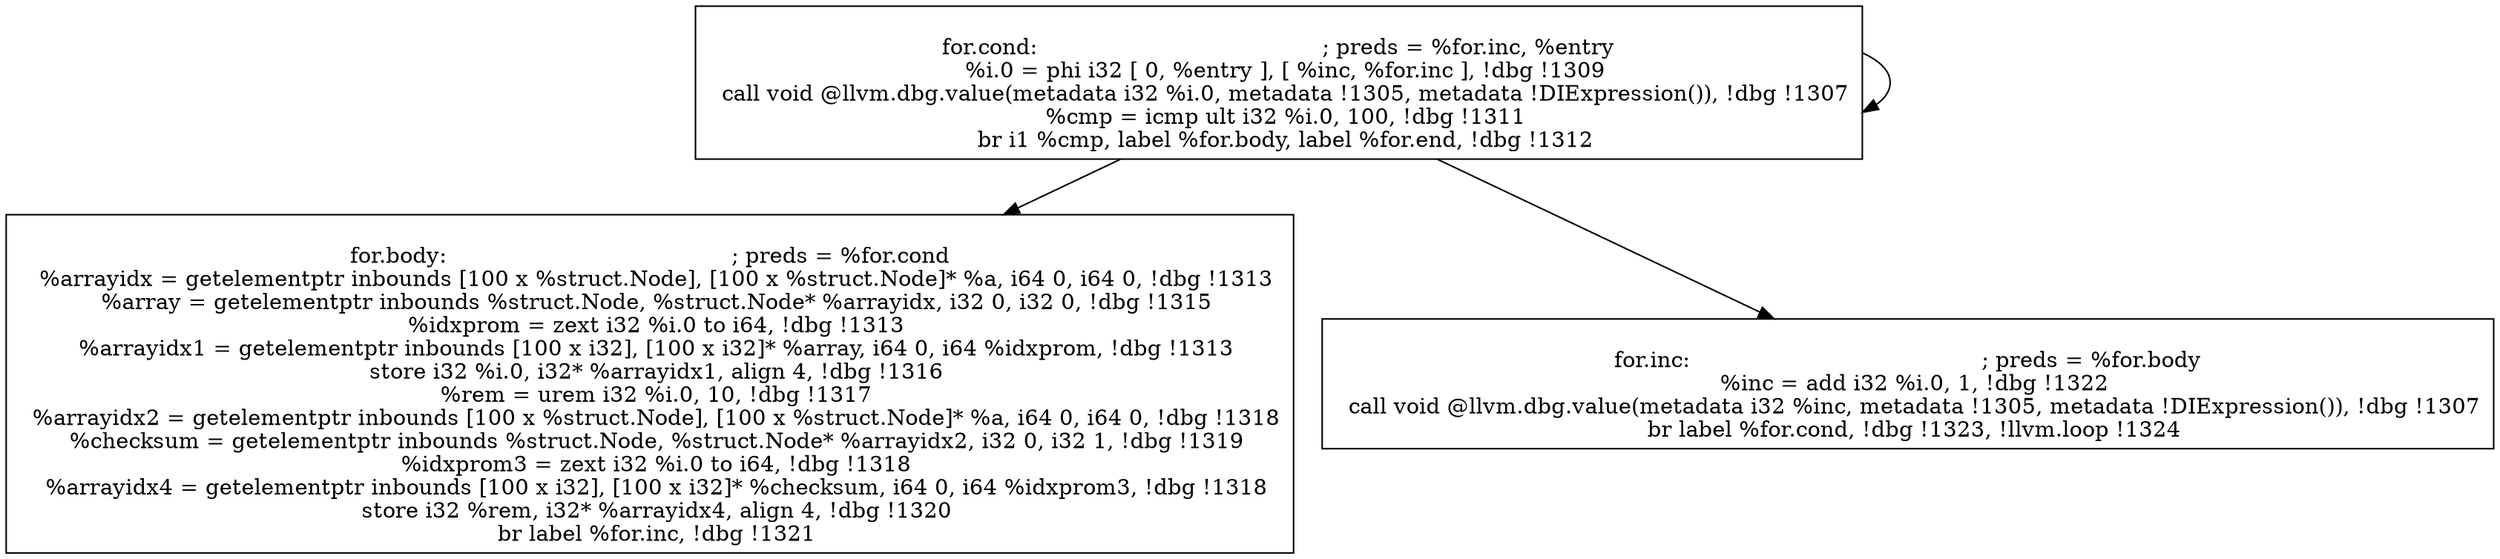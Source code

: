 
digraph G {


node32 [label="
for.body:                                         ; preds = %for.cond
  %arrayidx = getelementptr inbounds [100 x %struct.Node], [100 x %struct.Node]* %a, i64 0, i64 0, !dbg !1313
  %array = getelementptr inbounds %struct.Node, %struct.Node* %arrayidx, i32 0, i32 0, !dbg !1315
  %idxprom = zext i32 %i.0 to i64, !dbg !1313
  %arrayidx1 = getelementptr inbounds [100 x i32], [100 x i32]* %array, i64 0, i64 %idxprom, !dbg !1313
  store i32 %i.0, i32* %arrayidx1, align 4, !dbg !1316
  %rem = urem i32 %i.0, 10, !dbg !1317
  %arrayidx2 = getelementptr inbounds [100 x %struct.Node], [100 x %struct.Node]* %a, i64 0, i64 0, !dbg !1318
  %checksum = getelementptr inbounds %struct.Node, %struct.Node* %arrayidx2, i32 0, i32 1, !dbg !1319
  %idxprom3 = zext i32 %i.0 to i64, !dbg !1318
  %arrayidx4 = getelementptr inbounds [100 x i32], [100 x i32]* %checksum, i64 0, i64 %idxprom3, !dbg !1318
  store i32 %rem, i32* %arrayidx4, align 4, !dbg !1320
  br label %for.inc, !dbg !1321
",shape=rectangle ]
node30 [label="
for.inc:                                          ; preds = %for.body
  %inc = add i32 %i.0, 1, !dbg !1322
  call void @llvm.dbg.value(metadata i32 %inc, metadata !1305, metadata !DIExpression()), !dbg !1307
  br label %for.cond, !dbg !1323, !llvm.loop !1324
",shape=rectangle ]
node31 [label="
for.cond:                                         ; preds = %for.inc, %entry
  %i.0 = phi i32 [ 0, %entry ], [ %inc, %for.inc ], !dbg !1309
  call void @llvm.dbg.value(metadata i32 %i.0, metadata !1305, metadata !DIExpression()), !dbg !1307
  %cmp = icmp ult i32 %i.0, 100, !dbg !1311
  br i1 %cmp, label %for.body, label %for.end, !dbg !1312
",shape=rectangle ]

node31->node31 [ ]
node31->node30 [ ]
node31->node32 [ ]


}
